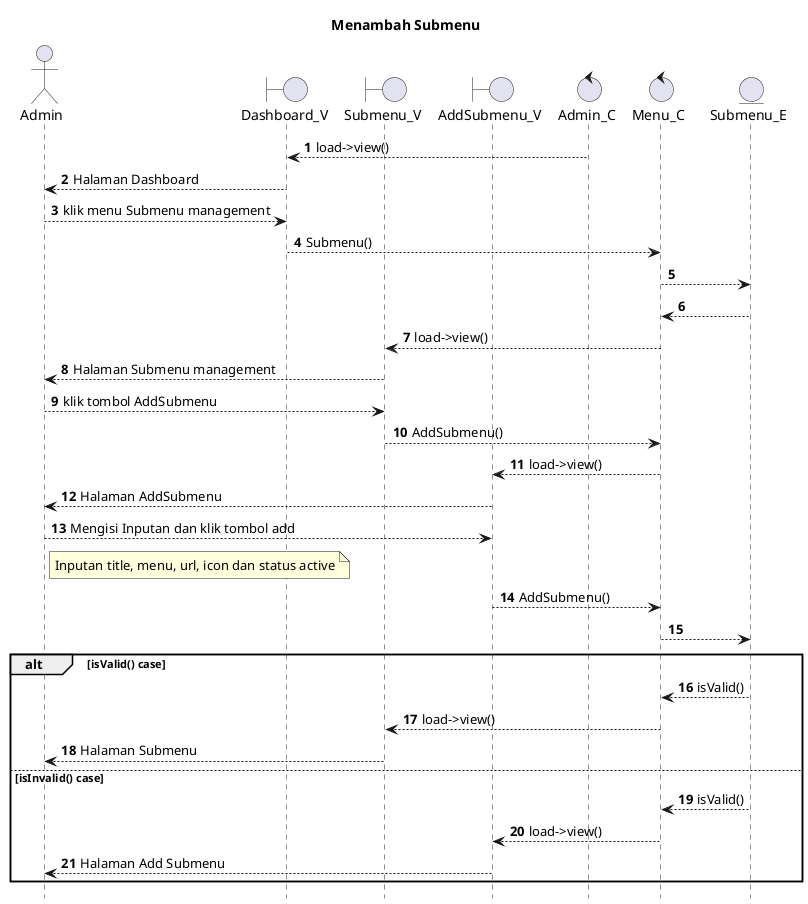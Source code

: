 @startuml

autonumber
hide footbox
title Menambah Submenu

Actor Admin
boundary Dashboard_V
boundary Submenu_V
boundary AddSubmenu_V
control Admin_C
control Menu_C
Entity Submenu_E

Admin_C --> Dashboard_V: load->view()
Dashboard_V --> Admin: Halaman Dashboard
Admin --> Dashboard_V: klik menu Submenu management
Dashboard_V --> Menu_C: Submenu()
Menu_C --> Submenu_E:
    
    Submenu_E --> Menu_C:
    Menu_C --> Submenu_V: load->view()
    Submenu_V --> Admin: Halaman Submenu management

Admin --> Submenu_V: klik tombol AddSubmenu
Submenu_V --> Menu_C: AddSubmenu()
Menu_C --> AddSubmenu_V: load->view()
AddSubmenu_V --> Admin: Halaman AddSubmenu

Admin --> AddSubmenu_V: Mengisi Inputan dan klik tombol add
    note right of Admin
        Inputan title, menu, url, icon dan status active
            end note
AddSubmenu_V --> Menu_C: AddSubmenu()
Menu_C --> Submenu_E:

alt isValid() case
    
    Submenu_E --> Menu_C: isValid()
    Menu_C --> Submenu_V: load->view()
    Submenu_V --> Admin: Halaman Submenu

else isInvalid() case
    
    Submenu_E --> Menu_C: isValid()
    Menu_C --> AddSubmenu_V: load->view()
    AddSubmenu_V --> Admin: Halaman Add Submenu

end
@enduml